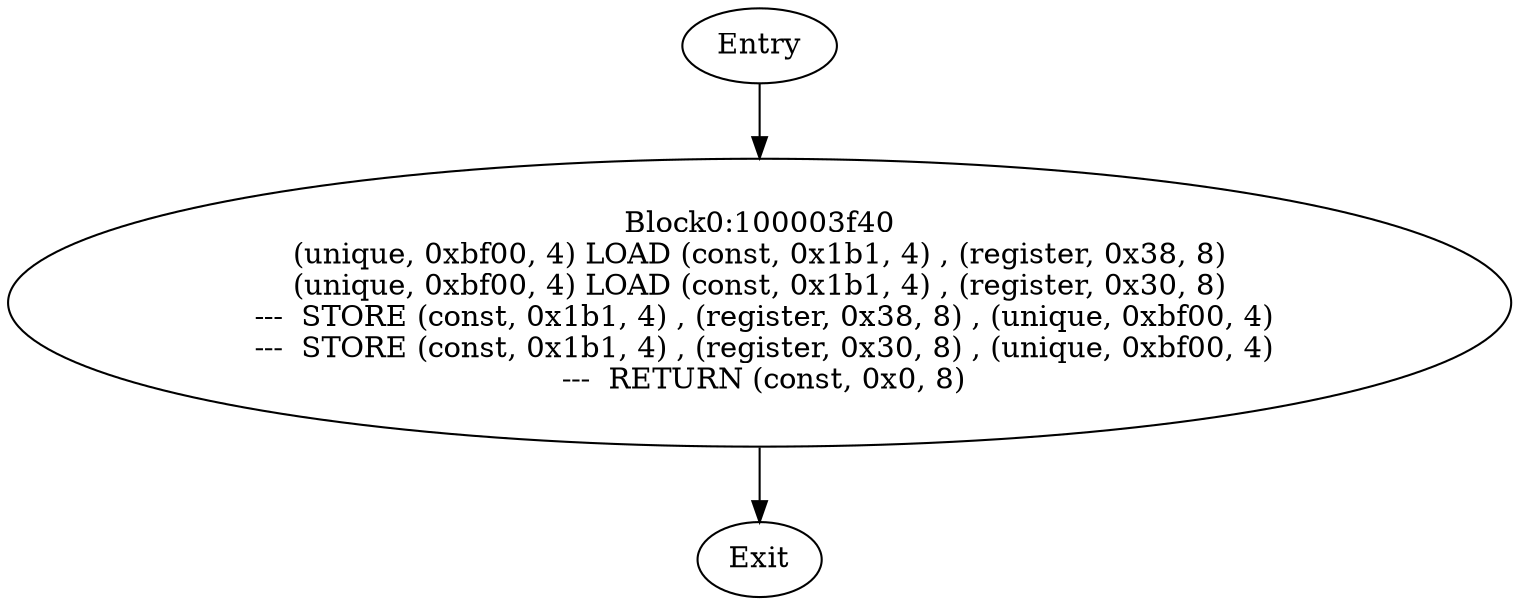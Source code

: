 digraph swap {
    "entry"[label="Entry"]
    "exit"[label="Exit"]
    "100003f40"[label="Block0:100003f40
(unique, 0xbf00, 4) LOAD (const, 0x1b1, 4) , (register, 0x38, 8)\n(unique, 0xbf00, 4) LOAD (const, 0x1b1, 4) , (register, 0x30, 8)\n ---  STORE (const, 0x1b1, 4) , (register, 0x38, 8) , (unique, 0xbf00, 4)\n ---  STORE (const, 0x1b1, 4) , (register, 0x30, 8) , (unique, 0xbf00, 4)\n ---  RETURN (const, 0x0, 8)\n"]
    "entry" -> "100003f40"
    "100003f40" -> "exit"
}
